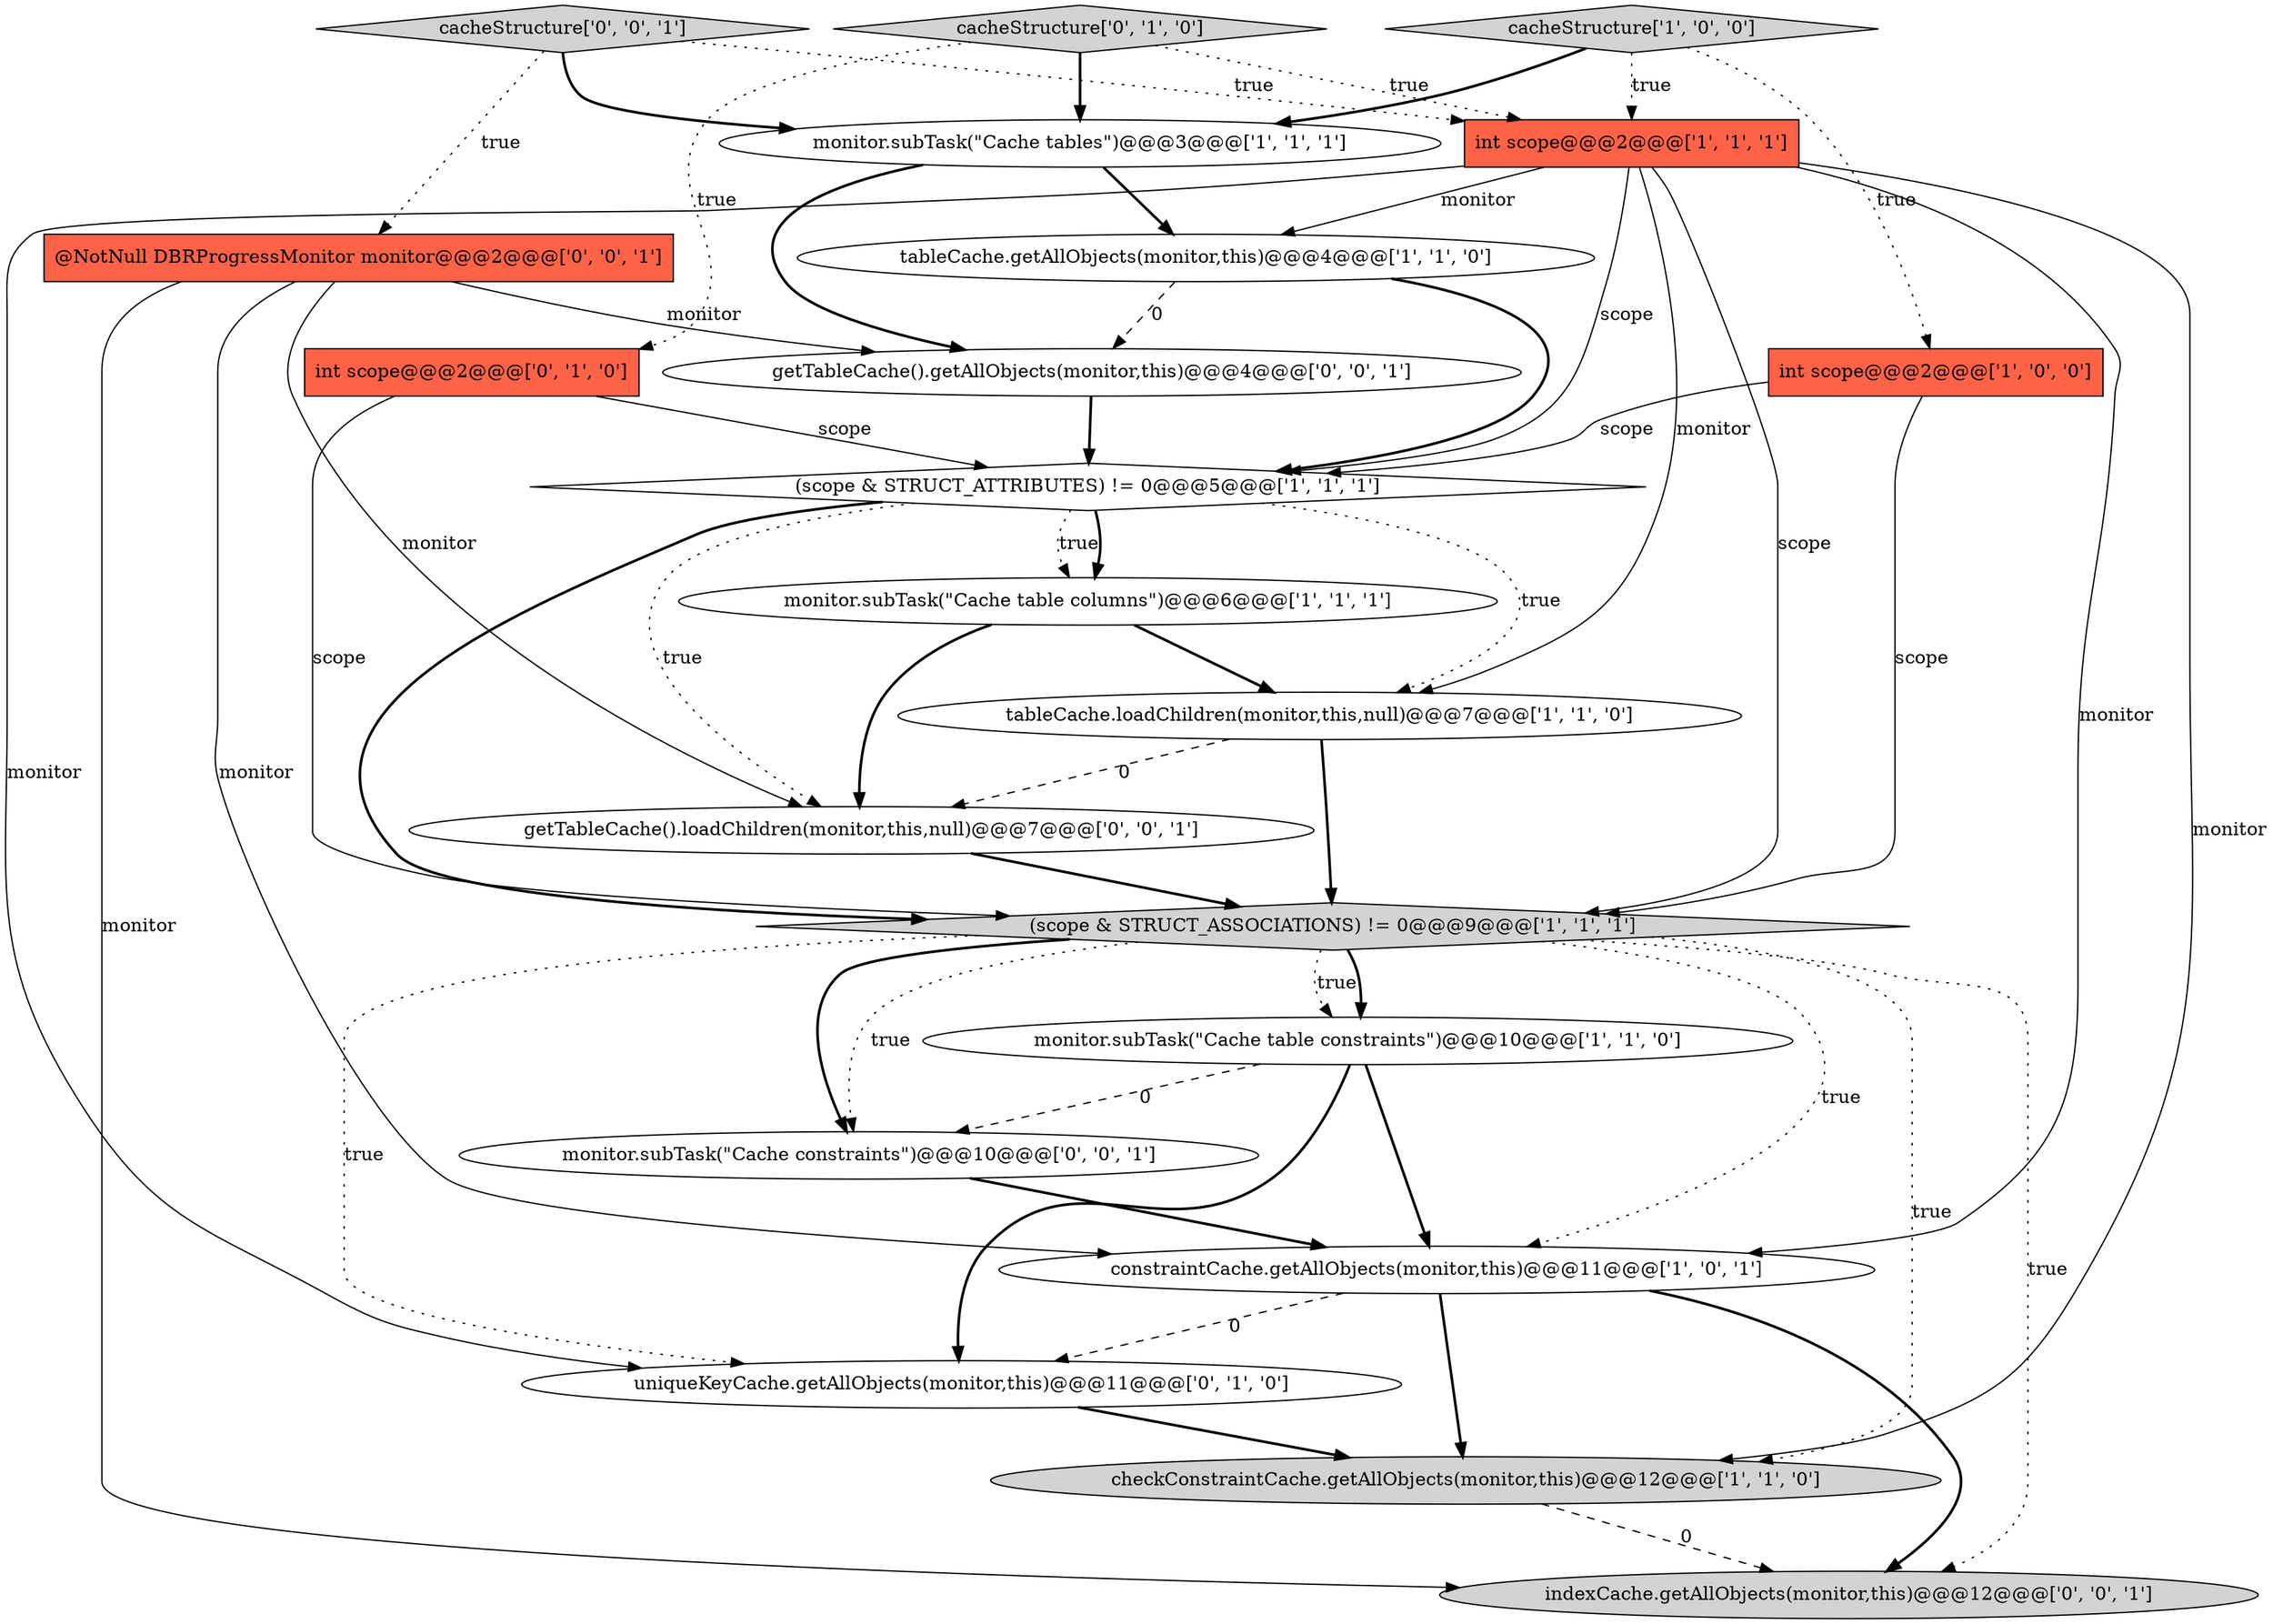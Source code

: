 digraph {
11 [style = filled, label = "cacheStructure['1', '0', '0']", fillcolor = lightgray, shape = diamond image = "AAA0AAABBB1BBB"];
13 [style = filled, label = "cacheStructure['0', '1', '0']", fillcolor = lightgray, shape = diamond image = "AAA0AAABBB2BBB"];
19 [style = filled, label = "cacheStructure['0', '0', '1']", fillcolor = lightgray, shape = diamond image = "AAA0AAABBB3BBB"];
2 [style = filled, label = "monitor.subTask(\"Cache table columns\")@@@6@@@['1', '1', '1']", fillcolor = white, shape = ellipse image = "AAA0AAABBB1BBB"];
1 [style = filled, label = "int scope@@@2@@@['1', '0', '0']", fillcolor = tomato, shape = box image = "AAA0AAABBB1BBB"];
15 [style = filled, label = "indexCache.getAllObjects(monitor,this)@@@12@@@['0', '0', '1']", fillcolor = lightgray, shape = ellipse image = "AAA0AAABBB3BBB"];
4 [style = filled, label = "checkConstraintCache.getAllObjects(monitor,this)@@@12@@@['1', '1', '0']", fillcolor = lightgray, shape = ellipse image = "AAA0AAABBB1BBB"];
17 [style = filled, label = "getTableCache().loadChildren(monitor,this,null)@@@7@@@['0', '0', '1']", fillcolor = white, shape = ellipse image = "AAA0AAABBB3BBB"];
0 [style = filled, label = "monitor.subTask(\"Cache table constraints\")@@@10@@@['1', '1', '0']", fillcolor = white, shape = ellipse image = "AAA0AAABBB1BBB"];
14 [style = filled, label = "uniqueKeyCache.getAllObjects(monitor,this)@@@11@@@['0', '1', '0']", fillcolor = white, shape = ellipse image = "AAA1AAABBB2BBB"];
3 [style = filled, label = "constraintCache.getAllObjects(monitor,this)@@@11@@@['1', '0', '1']", fillcolor = white, shape = ellipse image = "AAA0AAABBB1BBB"];
10 [style = filled, label = "int scope@@@2@@@['1', '1', '1']", fillcolor = tomato, shape = box image = "AAA0AAABBB1BBB"];
20 [style = filled, label = "monitor.subTask(\"Cache constraints\")@@@10@@@['0', '0', '1']", fillcolor = white, shape = ellipse image = "AAA0AAABBB3BBB"];
18 [style = filled, label = "getTableCache().getAllObjects(monitor,this)@@@4@@@['0', '0', '1']", fillcolor = white, shape = ellipse image = "AAA0AAABBB3BBB"];
6 [style = filled, label = "monitor.subTask(\"Cache tables\")@@@3@@@['1', '1', '1']", fillcolor = white, shape = ellipse image = "AAA0AAABBB1BBB"];
5 [style = filled, label = "tableCache.loadChildren(monitor,this,null)@@@7@@@['1', '1', '0']", fillcolor = white, shape = ellipse image = "AAA0AAABBB1BBB"];
16 [style = filled, label = "@NotNull DBRProgressMonitor monitor@@@2@@@['0', '0', '1']", fillcolor = tomato, shape = box image = "AAA0AAABBB3BBB"];
12 [style = filled, label = "int scope@@@2@@@['0', '1', '0']", fillcolor = tomato, shape = box image = "AAA0AAABBB2BBB"];
8 [style = filled, label = "tableCache.getAllObjects(monitor,this)@@@4@@@['1', '1', '0']", fillcolor = white, shape = ellipse image = "AAA0AAABBB1BBB"];
9 [style = filled, label = "(scope & STRUCT_ASSOCIATIONS) != 0@@@9@@@['1', '1', '1']", fillcolor = lightgray, shape = diamond image = "AAA0AAABBB1BBB"];
7 [style = filled, label = "(scope & STRUCT_ATTRIBUTES) != 0@@@5@@@['1', '1', '1']", fillcolor = white, shape = diamond image = "AAA0AAABBB1BBB"];
7->2 [style = dotted, label="true"];
6->18 [style = bold, label=""];
20->3 [style = bold, label=""];
16->15 [style = solid, label="monitor"];
19->6 [style = bold, label=""];
1->7 [style = solid, label="scope"];
11->10 [style = dotted, label="true"];
8->18 [style = dashed, label="0"];
18->7 [style = bold, label=""];
7->17 [style = dotted, label="true"];
9->0 [style = dotted, label="true"];
9->14 [style = dotted, label="true"];
10->4 [style = solid, label="monitor"];
7->9 [style = bold, label=""];
2->5 [style = bold, label=""];
9->20 [style = bold, label=""];
13->6 [style = bold, label=""];
4->15 [style = dashed, label="0"];
13->10 [style = dotted, label="true"];
3->14 [style = dashed, label="0"];
19->10 [style = dotted, label="true"];
9->0 [style = bold, label=""];
0->3 [style = bold, label=""];
9->20 [style = dotted, label="true"];
10->5 [style = solid, label="monitor"];
5->9 [style = bold, label=""];
11->6 [style = bold, label=""];
6->8 [style = bold, label=""];
0->20 [style = dashed, label="0"];
2->17 [style = bold, label=""];
10->9 [style = solid, label="scope"];
10->7 [style = solid, label="scope"];
16->17 [style = solid, label="monitor"];
7->5 [style = dotted, label="true"];
19->16 [style = dotted, label="true"];
11->1 [style = dotted, label="true"];
9->4 [style = dotted, label="true"];
17->9 [style = bold, label=""];
3->15 [style = bold, label=""];
16->3 [style = solid, label="monitor"];
8->7 [style = bold, label=""];
10->8 [style = solid, label="monitor"];
9->3 [style = dotted, label="true"];
1->9 [style = solid, label="scope"];
9->15 [style = dotted, label="true"];
14->4 [style = bold, label=""];
10->14 [style = solid, label="monitor"];
0->14 [style = bold, label=""];
13->12 [style = dotted, label="true"];
12->9 [style = solid, label="scope"];
10->3 [style = solid, label="monitor"];
5->17 [style = dashed, label="0"];
12->7 [style = solid, label="scope"];
3->4 [style = bold, label=""];
16->18 [style = solid, label="monitor"];
7->2 [style = bold, label=""];
}
